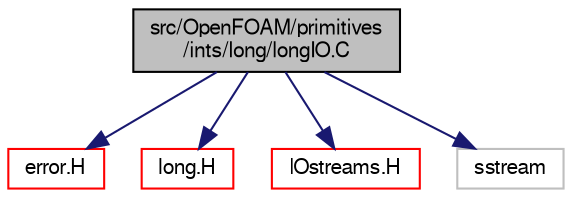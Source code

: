 digraph "src/OpenFOAM/primitives/ints/long/longIO.C"
{
  bgcolor="transparent";
  edge [fontname="FreeSans",fontsize="10",labelfontname="FreeSans",labelfontsize="10"];
  node [fontname="FreeSans",fontsize="10",shape=record];
  Node0 [label="src/OpenFOAM/primitives\l/ints/long/longIO.C",height=0.2,width=0.4,color="black", fillcolor="grey75", style="filled", fontcolor="black"];
  Node0 -> Node1 [color="midnightblue",fontsize="10",style="solid",fontname="FreeSans"];
  Node1 [label="error.H",height=0.2,width=0.4,color="red",URL="$a08924.html"];
  Node0 -> Node38 [color="midnightblue",fontsize="10",style="solid",fontname="FreeSans"];
  Node38 [label="long.H",height=0.2,width=0.4,color="red",URL="$a12389.html",tooltip="A long integer. "];
  Node0 -> Node39 [color="midnightblue",fontsize="10",style="solid",fontname="FreeSans"];
  Node39 [label="IOstreams.H",height=0.2,width=0.4,color="red",URL="$a09104.html",tooltip="Useful combination of include files which define Sin, Sout and Serr and the use of IO streams general..."];
  Node0 -> Node62 [color="midnightblue",fontsize="10",style="solid",fontname="FreeSans"];
  Node62 [label="sstream",height=0.2,width=0.4,color="grey75"];
}
